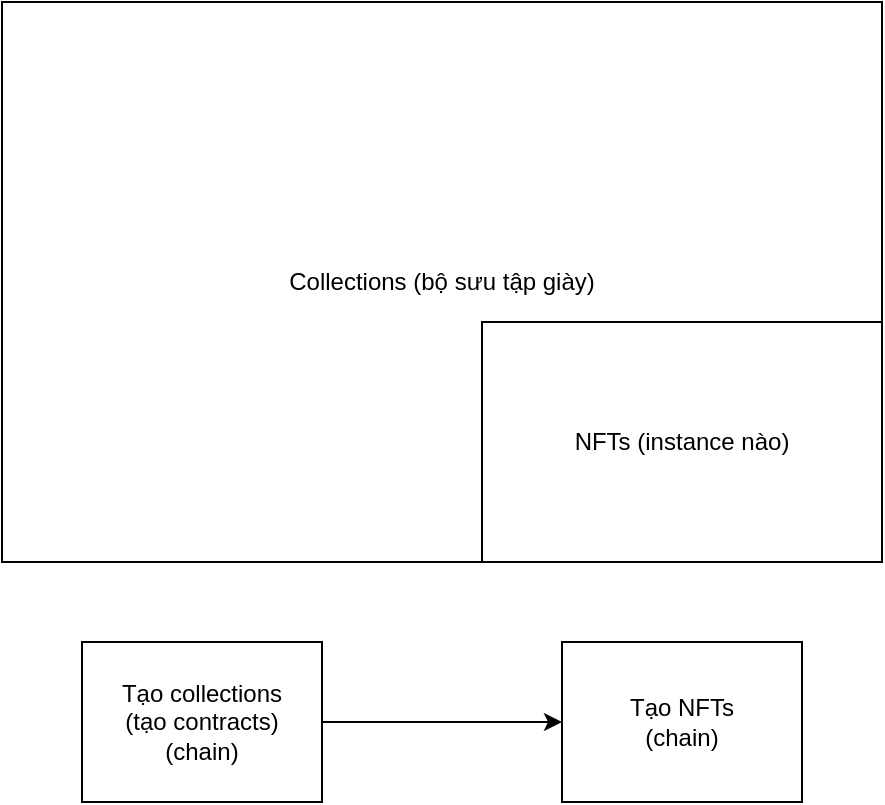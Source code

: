<mxfile version="17.4.2" type="device"><diagram id="Bx8RaXT-Xc10f06OFr7I" name="Page-1"><mxGraphModel dx="1662" dy="810" grid="1" gridSize="10" guides="1" tooltips="1" connect="1" arrows="1" fold="1" page="1" pageScale="1" pageWidth="1169" pageHeight="827" math="0" shadow="0"><root><mxCell id="0"/><mxCell id="1" parent="0"/><mxCell id="knXA8nAUV-nmKp0vPVLq-1" value="Collections (bộ sưu tập giày)" style="rounded=0;whiteSpace=wrap;html=1;fontFamily=Helvetica;fontSize=12;fontColor=default;align=center;strokeColor=default;fillColor=default;" parent="1" vertex="1"><mxGeometry x="80" y="80" width="440" height="280" as="geometry"/></mxCell><mxCell id="knXA8nAUV-nmKp0vPVLq-2" value="NFTs (instance nào)" style="rounded=0;whiteSpace=wrap;html=1;" parent="1" vertex="1"><mxGeometry x="320" y="240" width="200" height="120" as="geometry"/></mxCell><mxCell id="KPacqtbq4Q7xTD9Nlhbl-1" style="edgeStyle=orthogonalEdgeStyle;rounded=0;orthogonalLoop=1;jettySize=auto;html=1;exitX=1;exitY=0.5;exitDx=0;exitDy=0;entryX=0;entryY=0.5;entryDx=0;entryDy=0;" edge="1" parent="1" source="knXA8nAUV-nmKp0vPVLq-4" target="knXA8nAUV-nmKp0vPVLq-7"><mxGeometry relative="1" as="geometry"/></mxCell><mxCell id="knXA8nAUV-nmKp0vPVLq-4" value="Tạo collections&lt;br&gt;(tạo contracts)&lt;br&gt;(chain)" style="rounded=0;whiteSpace=wrap;html=1;" parent="1" vertex="1"><mxGeometry x="120" y="400" width="120" height="80" as="geometry"/></mxCell><mxCell id="knXA8nAUV-nmKp0vPVLq-7" value="Tạo NFTs&lt;br&gt;(chain)" style="rounded=0;whiteSpace=wrap;html=1;" parent="1" vertex="1"><mxGeometry x="360" y="400" width="120" height="80" as="geometry"/></mxCell></root></mxGraphModel></diagram></mxfile>